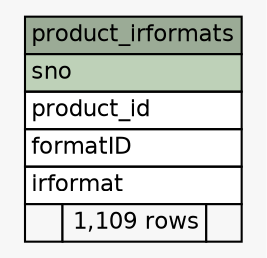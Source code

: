 // dot 2.2.1 on Windows 10 10.0
// SchemaSpy rev 590
digraph "product_irformats" {
  graph [
    rankdir="RL"
    bgcolor="#f7f7f7"
    nodesep="0.18"
    ranksep="0.46"
    fontname="Helvetica"
    fontsize="11"
  ];
  node [
    fontname="Helvetica"
    fontsize="11"
    shape="plaintext"
  ];
  edge [
    arrowsize="0.8"
  ];
  "product_irformats" [
    label=<
    <TABLE BORDER="0" CELLBORDER="1" CELLSPACING="0" BGCOLOR="#ffffff">
      <TR><TD COLSPAN="3" BGCOLOR="#9bab96" ALIGN="CENTER">product_irformats</TD></TR>
      <TR><TD PORT="sno" COLSPAN="3" BGCOLOR="#bed1b8" ALIGN="LEFT">sno</TD></TR>
      <TR><TD PORT="product_id" COLSPAN="3" ALIGN="LEFT">product_id</TD></TR>
      <TR><TD PORT="formatID" COLSPAN="3" ALIGN="LEFT">formatID</TD></TR>
      <TR><TD PORT="irformat" COLSPAN="3" ALIGN="LEFT">irformat</TD></TR>
      <TR><TD ALIGN="LEFT" BGCOLOR="#f7f7f7">  </TD><TD ALIGN="RIGHT" BGCOLOR="#f7f7f7">1,109 rows</TD><TD ALIGN="RIGHT" BGCOLOR="#f7f7f7">  </TD></TR>
    </TABLE>>
    URL="tables/product_irformats.html"
    tooltip="product_irformats"
  ];
}
